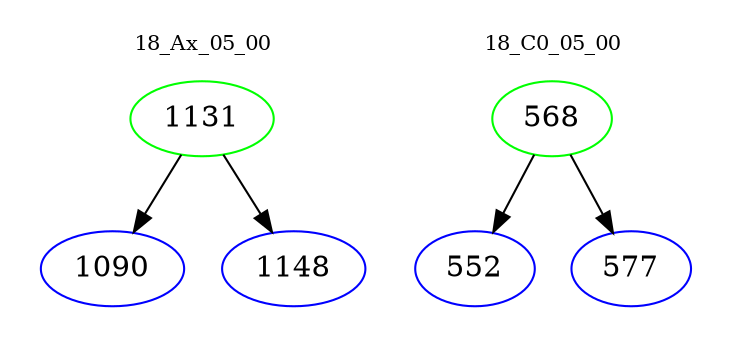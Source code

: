 digraph{
subgraph cluster_0 {
color = white
label = "18_Ax_05_00";
fontsize=10;
T0_1131 [label="1131", color="green"]
T0_1131 -> T0_1090 [color="black"]
T0_1090 [label="1090", color="blue"]
T0_1131 -> T0_1148 [color="black"]
T0_1148 [label="1148", color="blue"]
}
subgraph cluster_1 {
color = white
label = "18_C0_05_00";
fontsize=10;
T1_568 [label="568", color="green"]
T1_568 -> T1_552 [color="black"]
T1_552 [label="552", color="blue"]
T1_568 -> T1_577 [color="black"]
T1_577 [label="577", color="blue"]
}
}
